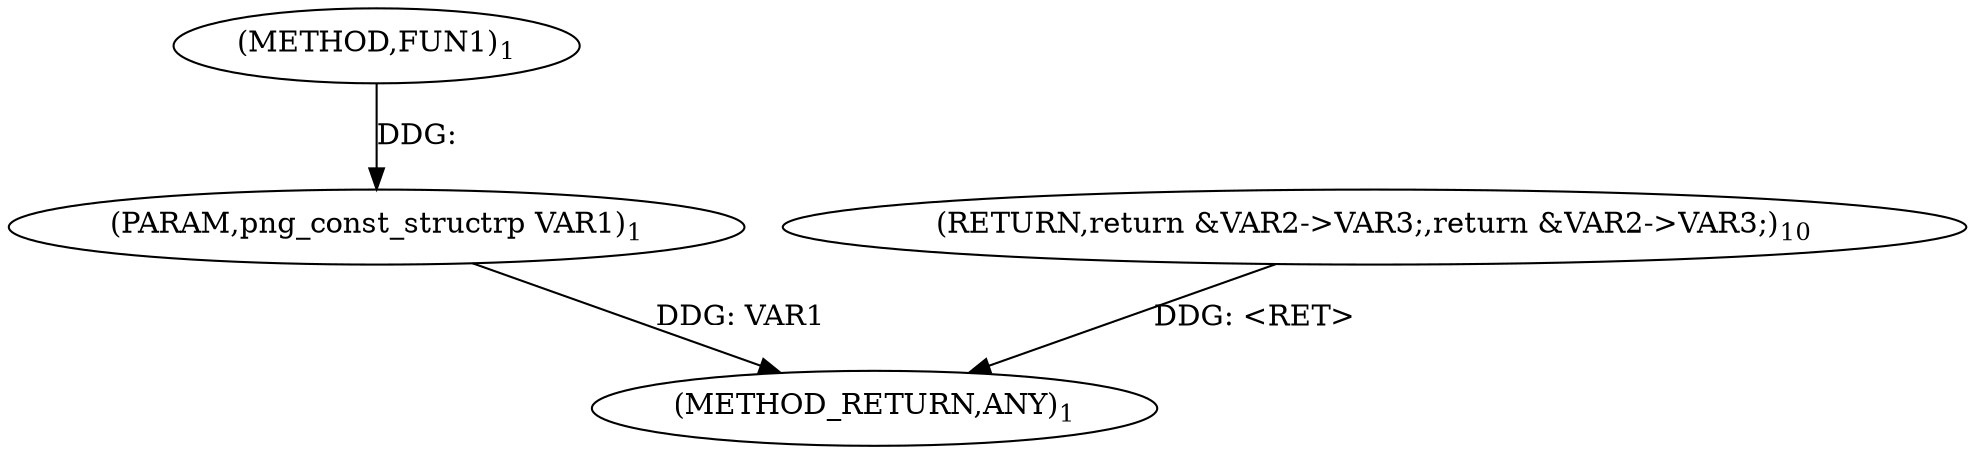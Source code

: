 digraph "FUN1" {  
"8" [label = <(METHOD,FUN1)<SUB>1</SUB>> ]
"16" [label = <(METHOD_RETURN,ANY)<SUB>1</SUB>> ]
"9" [label = <(PARAM,png_const_structrp VAR1)<SUB>1</SUB>> ]
"11" [label = <(RETURN,return &amp;VAR2-&gt;VAR3;,return &amp;VAR2-&gt;VAR3;)<SUB>10</SUB>> ]
  "11" -> "16"  [ label = "DDG: &lt;RET&gt;"] 
  "9" -> "16"  [ label = "DDG: VAR1"] 
  "8" -> "9"  [ label = "DDG: "] 
}
